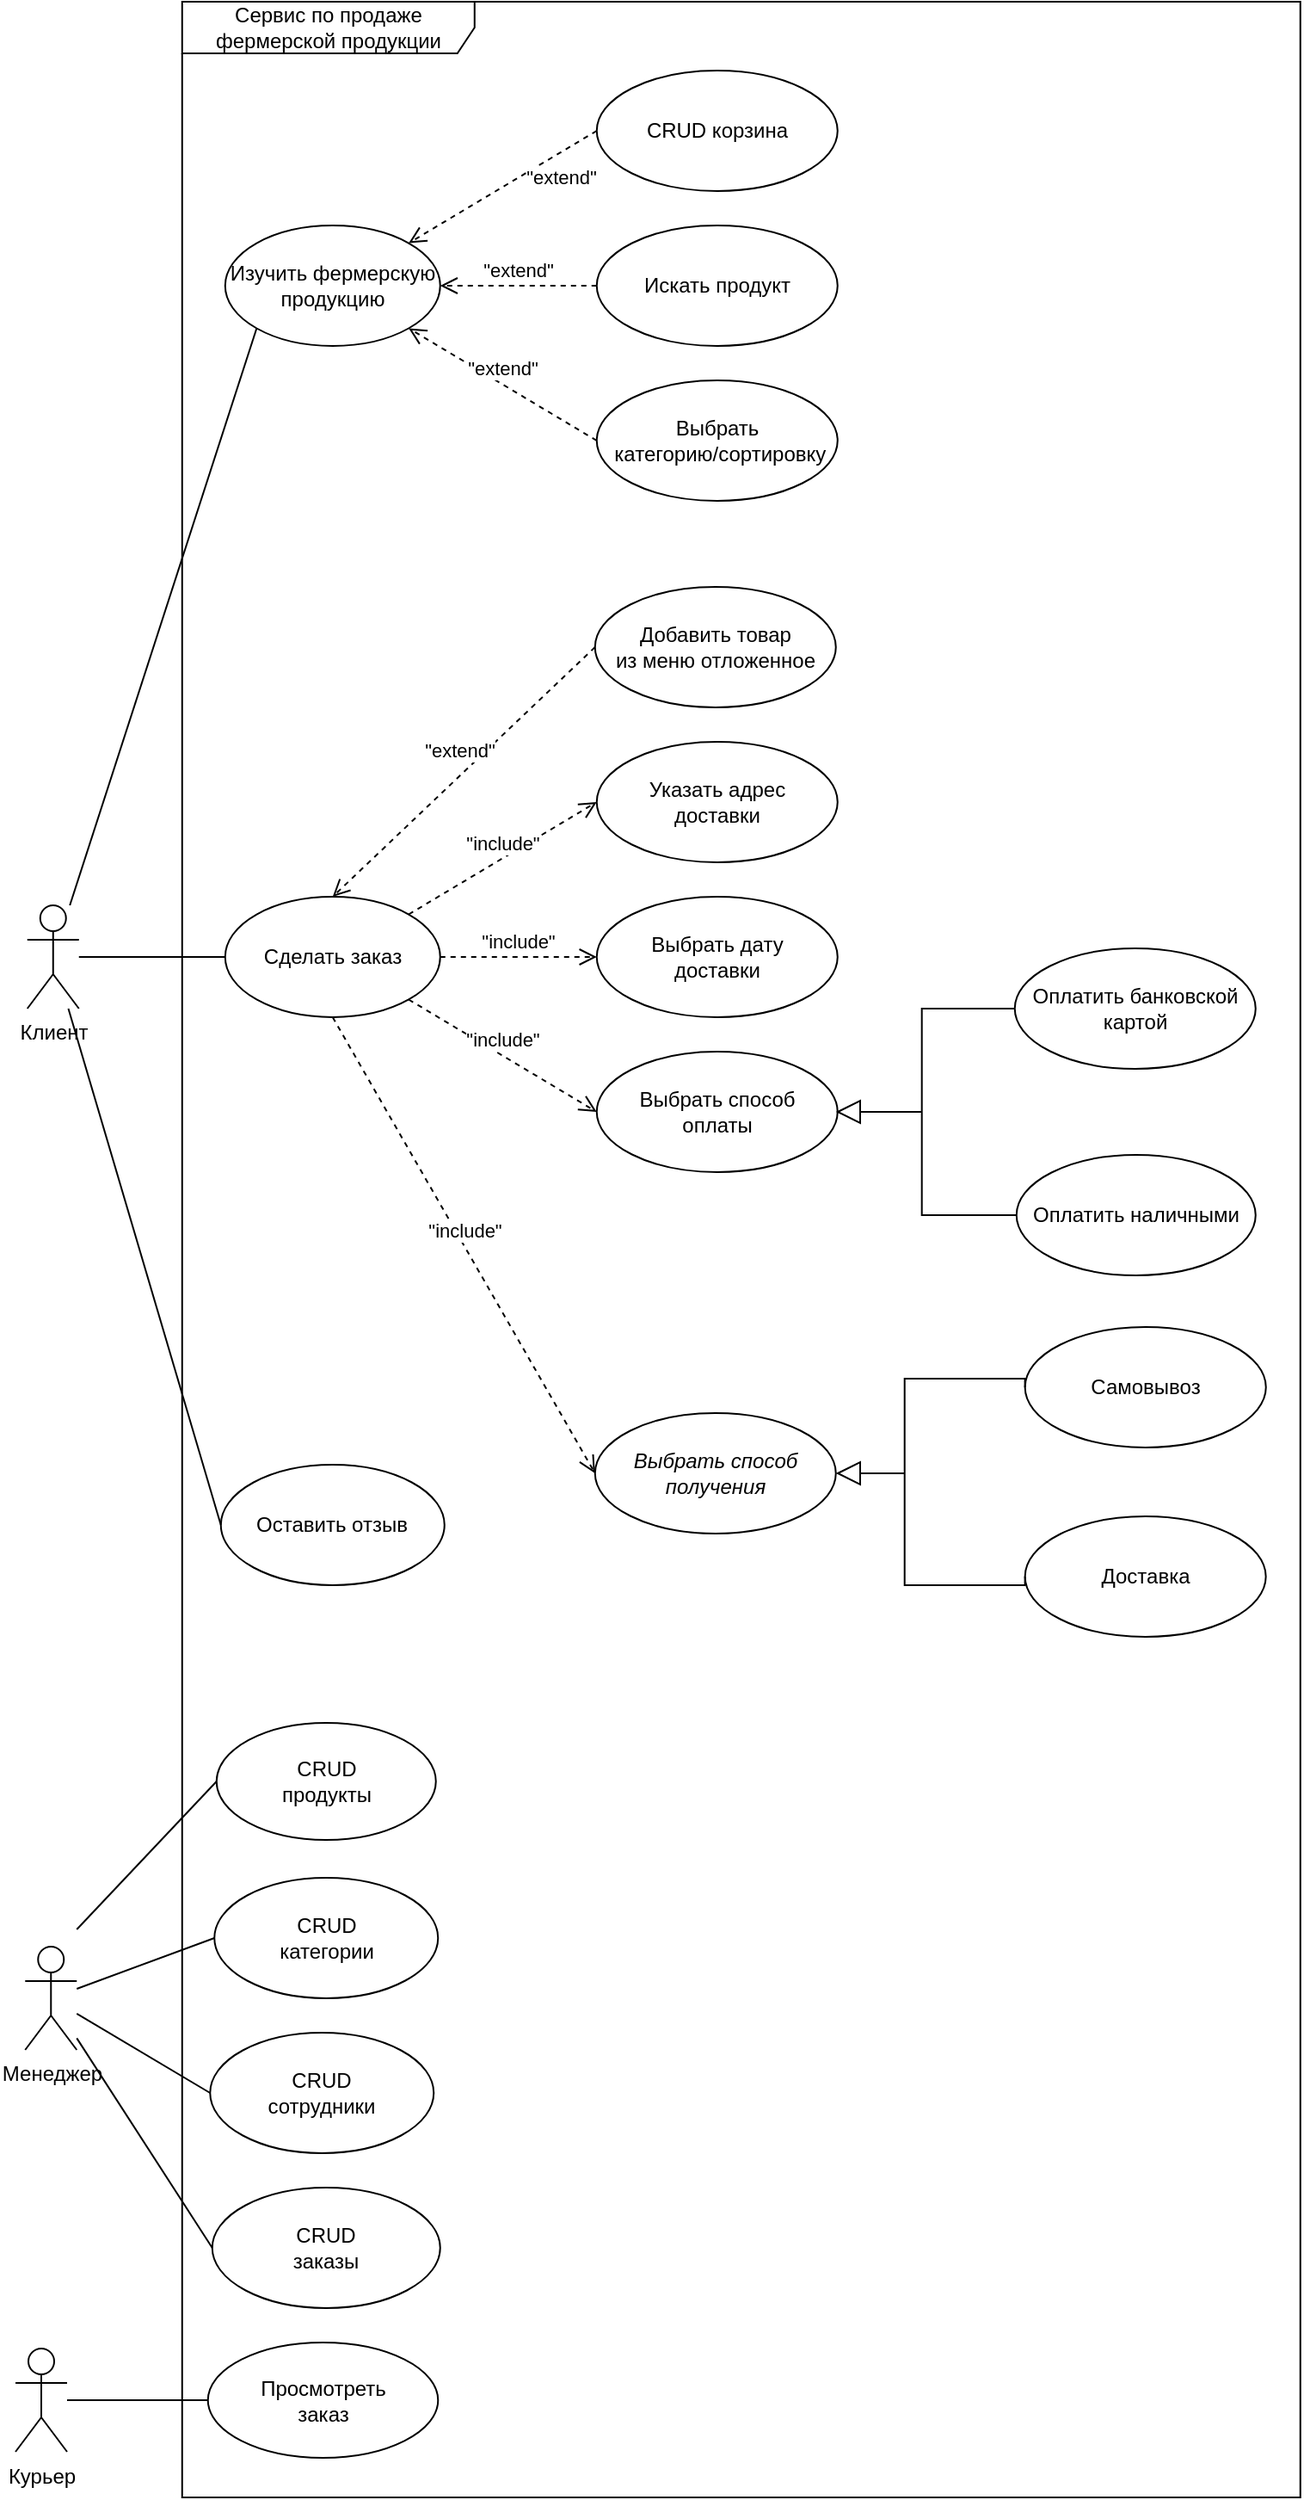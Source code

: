 <mxfile version="24.8.6">
  <diagram name="Страница — 3" id="hSJmF1-Jjg3XGRygfN6d">
    <mxGraphModel dx="232" dy="-222" grid="1" gridSize="10" guides="1" tooltips="1" connect="1" arrows="1" fold="1" page="1" pageScale="1" pageWidth="827" pageHeight="1169" math="0" shadow="0">
      <root>
        <mxCell id="0" />
        <mxCell id="1" parent="0" />
        <mxCell id="nKVaXOCoi4U3utTOkRe5-1" value="Сервис по продаже фермерской продукции" style="shape=umlFrame;whiteSpace=wrap;html=1;pointerEvents=0;width=170;height=30;" parent="1" vertex="1">
          <mxGeometry x="976.88" y="1200" width="650" height="1450" as="geometry" />
        </mxCell>
        <mxCell id="nKVaXOCoi4U3utTOkRe5-2" value="Изучить фермерскую продукцию" style="ellipse;whiteSpace=wrap;html=1;" parent="1" vertex="1">
          <mxGeometry x="1001.88" y="1330" width="125" height="70" as="geometry" />
        </mxCell>
        <mxCell id="nKVaXOCoi4U3utTOkRe5-3" value="Сделать заказ" style="ellipse;whiteSpace=wrap;html=1;" parent="1" vertex="1">
          <mxGeometry x="1001.88" y="1720" width="125" height="70" as="geometry" />
        </mxCell>
        <mxCell id="nKVaXOCoi4U3utTOkRe5-4" value="Добавить товар&lt;div&gt;из меню отложенное&lt;/div&gt;" style="ellipse;whiteSpace=wrap;html=1;" parent="1" vertex="1">
          <mxGeometry x="1216.88" y="1540" width="140" height="70" as="geometry" />
        </mxCell>
        <mxCell id="nKVaXOCoi4U3utTOkRe5-5" value="&quot;extend&quot;" style="html=1;verticalAlign=bottom;endArrow=open;dashed=1;endSize=8;curved=0;rounded=0;exitX=0;exitY=0.5;exitDx=0;exitDy=0;entryX=0.5;entryY=0;entryDx=0;entryDy=0;" parent="1" source="nKVaXOCoi4U3utTOkRe5-4" target="nKVaXOCoi4U3utTOkRe5-3" edge="1">
          <mxGeometry x="-0.015" y="-5" relative="1" as="geometry">
            <mxPoint x="1479.38" y="1810" as="sourcePoint" />
            <mxPoint x="1376.88" y="1830" as="targetPoint" />
            <mxPoint y="1" as="offset" />
          </mxGeometry>
        </mxCell>
        <mxCell id="nKVaXOCoi4U3utTOkRe5-6" value="&lt;span style=&quot;font-style: normal;&quot;&gt;Выбрать способ&lt;/span&gt;&lt;div&gt;&lt;span style=&quot;font-style: normal;&quot;&gt;оплаты&lt;/span&gt;&lt;/div&gt;" style="ellipse;whiteSpace=wrap;html=1;fontStyle=2" parent="1" vertex="1">
          <mxGeometry x="1217.88" y="1810" width="140" height="70" as="geometry" />
        </mxCell>
        <mxCell id="nKVaXOCoi4U3utTOkRe5-7" value="&quot;include&quot;" style="html=1;verticalAlign=bottom;endArrow=open;dashed=1;endSize=8;curved=0;rounded=0;entryX=0;entryY=0.5;entryDx=0;entryDy=0;exitX=1;exitY=1;exitDx=0;exitDy=0;" parent="1" source="nKVaXOCoi4U3utTOkRe5-3" target="nKVaXOCoi4U3utTOkRe5-6" edge="1">
          <mxGeometry relative="1" as="geometry">
            <mxPoint x="1266.88" y="1830" as="sourcePoint" />
            <mxPoint x="1186.88" y="1830" as="targetPoint" />
          </mxGeometry>
        </mxCell>
        <mxCell id="nKVaXOCoi4U3utTOkRe5-10" value="Искать продукт" style="ellipse;whiteSpace=wrap;html=1;" parent="1" vertex="1">
          <mxGeometry x="1217.88" y="1330" width="140" height="70" as="geometry" />
        </mxCell>
        <mxCell id="nKVaXOCoi4U3utTOkRe5-11" value="&quot;extend&quot;" style="html=1;verticalAlign=bottom;endArrow=open;dashed=1;endSize=8;curved=0;rounded=0;entryX=1;entryY=0.5;entryDx=0;entryDy=0;exitX=0;exitY=0.5;exitDx=0;exitDy=0;" parent="1" source="nKVaXOCoi4U3utTOkRe5-10" target="nKVaXOCoi4U3utTOkRe5-2" edge="1">
          <mxGeometry relative="1" as="geometry">
            <mxPoint x="1249.38" y="1404.5" as="sourcePoint" />
            <mxPoint x="1174.38" y="1404.5" as="targetPoint" />
          </mxGeometry>
        </mxCell>
        <mxCell id="nKVaXOCoi4U3utTOkRe5-12" value="Выбрать&lt;div&gt;&amp;nbsp;категорию/сортировку&lt;/div&gt;" style="ellipse;whiteSpace=wrap;html=1;" parent="1" vertex="1">
          <mxGeometry x="1217.88" y="1420" width="140" height="70" as="geometry" />
        </mxCell>
        <mxCell id="nKVaXOCoi4U3utTOkRe5-13" value="&quot;extend&quot;" style="html=1;verticalAlign=bottom;endArrow=open;dashed=1;endSize=8;curved=0;rounded=0;entryX=1;entryY=1;entryDx=0;entryDy=0;exitX=0;exitY=0.5;exitDx=0;exitDy=0;" parent="1" source="nKVaXOCoi4U3utTOkRe5-12" target="nKVaXOCoi4U3utTOkRe5-2" edge="1">
          <mxGeometry relative="1" as="geometry">
            <mxPoint x="1234.38" y="1580" as="sourcePoint" />
            <mxPoint x="1159.38" y="1580" as="targetPoint" />
          </mxGeometry>
        </mxCell>
        <mxCell id="nKVaXOCoi4U3utTOkRe5-14" value="CRUD корзина" style="ellipse;whiteSpace=wrap;html=1;" parent="1" vertex="1">
          <mxGeometry x="1217.88" y="1240" width="140" height="70" as="geometry" />
        </mxCell>
        <mxCell id="nKVaXOCoi4U3utTOkRe5-15" value="&quot;extend&quot;" style="html=1;verticalAlign=bottom;endArrow=open;dashed=1;endSize=8;curved=0;rounded=0;exitX=0;exitY=0.5;exitDx=0;exitDy=0;entryX=1;entryY=0;entryDx=0;entryDy=0;" parent="1" source="nKVaXOCoi4U3utTOkRe5-14" edge="1" target="nKVaXOCoi4U3utTOkRe5-2">
          <mxGeometry x="-0.429" y="20" relative="1" as="geometry">
            <mxPoint x="1566.88" y="1375" as="sourcePoint" />
            <mxPoint x="1079.88" y="1450" as="targetPoint" />
            <mxPoint as="offset" />
          </mxGeometry>
        </mxCell>
        <mxCell id="nKVaXOCoi4U3utTOkRe5-18" value="&lt;span style=&quot;font-style: normal;&quot;&gt;Указать адрес &lt;br&gt;доставки&lt;/span&gt;" style="ellipse;whiteSpace=wrap;html=1;fontStyle=2" parent="1" vertex="1">
          <mxGeometry x="1217.88" y="1630" width="140" height="70" as="geometry" />
        </mxCell>
        <mxCell id="nKVaXOCoi4U3utTOkRe5-19" value="&quot;include&quot;" style="html=1;verticalAlign=bottom;endArrow=open;dashed=1;endSize=8;curved=0;rounded=0;entryX=0;entryY=0.5;entryDx=0;entryDy=0;exitX=1;exitY=0;exitDx=0;exitDy=0;" parent="1" source="nKVaXOCoi4U3utTOkRe5-3" target="nKVaXOCoi4U3utTOkRe5-18" edge="1">
          <mxGeometry relative="1" as="geometry">
            <mxPoint x="1326.88" y="1827.5" as="sourcePoint" />
            <mxPoint x="1481.88" y="1842.5" as="targetPoint" />
          </mxGeometry>
        </mxCell>
        <mxCell id="nKVaXOCoi4U3utTOkRe5-20" value="Выбрать способ получения" style="ellipse;whiteSpace=wrap;html=1;fontStyle=2" parent="1" vertex="1">
          <mxGeometry x="1216.88" y="2020" width="140" height="70" as="geometry" />
        </mxCell>
        <mxCell id="nKVaXOCoi4U3utTOkRe5-21" value="&quot;include&quot;" style="html=1;verticalAlign=bottom;endArrow=open;dashed=1;endSize=8;curved=0;rounded=0;entryX=0;entryY=0.5;entryDx=0;entryDy=0;exitX=0.5;exitY=1;exitDx=0;exitDy=0;" parent="1" source="nKVaXOCoi4U3utTOkRe5-3" target="nKVaXOCoi4U3utTOkRe5-20" edge="1">
          <mxGeometry relative="1" as="geometry">
            <mxPoint x="976.88" y="1820" as="sourcePoint" />
            <mxPoint x="1056.88" y="1900" as="targetPoint" />
          </mxGeometry>
        </mxCell>
        <mxCell id="nKVaXOCoi4U3utTOkRe5-22" value="Самовывоз" style="ellipse;whiteSpace=wrap;html=1;" parent="1" vertex="1">
          <mxGeometry x="1466.83" y="1970" width="140.05" height="70" as="geometry" />
        </mxCell>
        <mxCell id="nKVaXOCoi4U3utTOkRe5-23" value="Доставка" style="ellipse;whiteSpace=wrap;html=1;" parent="1" vertex="1">
          <mxGeometry x="1466.83" y="2080" width="140" height="70" as="geometry" />
        </mxCell>
        <mxCell id="nKVaXOCoi4U3utTOkRe5-24" value="" style="html=1;verticalAlign=bottom;endArrow=block;curved=0;rounded=0;endFill=0;endSize=12;entryX=1;entryY=0.5;entryDx=0;entryDy=0;" parent="1" target="nKVaXOCoi4U3utTOkRe5-20" edge="1">
          <mxGeometry width="80" relative="1" as="geometry">
            <mxPoint x="1396.88" y="2055" as="sourcePoint" />
            <mxPoint x="1286.88" y="1935" as="targetPoint" />
          </mxGeometry>
        </mxCell>
        <mxCell id="nKVaXOCoi4U3utTOkRe5-25" style="edgeStyle=orthogonalEdgeStyle;rounded=0;orthogonalLoop=1;jettySize=auto;html=1;entryX=0;entryY=0.5;entryDx=0;entryDy=0;endArrow=none;endFill=0;exitX=0;exitY=0.5;exitDx=0;exitDy=0;" parent="1" source="nKVaXOCoi4U3utTOkRe5-23" target="nKVaXOCoi4U3utTOkRe5-22" edge="1">
          <mxGeometry relative="1" as="geometry">
            <mxPoint x="1856.83" y="1950" as="sourcePoint" />
            <mxPoint x="1836.83" y="1855" as="targetPoint" />
            <Array as="points">
              <mxPoint x="1396.83" y="2120" />
              <mxPoint x="1396.83" y="2000" />
            </Array>
          </mxGeometry>
        </mxCell>
        <mxCell id="nKVaXOCoi4U3utTOkRe5-26" value="Оставить отзыв" style="ellipse;whiteSpace=wrap;html=1;" parent="1" vertex="1">
          <mxGeometry x="999.38" y="2050" width="130" height="70" as="geometry" />
        </mxCell>
        <mxCell id="nKVaXOCoi4U3utTOkRe5-28" value="Оплатить банковской картой" style="ellipse;whiteSpace=wrap;html=1;" parent="1" vertex="1">
          <mxGeometry x="1460.88" y="1750" width="140" height="70" as="geometry" />
        </mxCell>
        <mxCell id="nKVaXOCoi4U3utTOkRe5-29" value="Оплатить наличными" style="ellipse;whiteSpace=wrap;html=1;" parent="1" vertex="1">
          <mxGeometry x="1461.88" y="1870" width="139" height="70" as="geometry" />
        </mxCell>
        <mxCell id="nKVaXOCoi4U3utTOkRe5-30" value="" style="html=1;verticalAlign=bottom;endArrow=block;curved=0;rounded=0;endFill=0;endSize=12;entryX=1;entryY=0.5;entryDx=0;entryDy=0;" parent="1" edge="1">
          <mxGeometry width="80" relative="1" as="geometry">
            <mxPoint x="1406.88" y="1845" as="sourcePoint" />
            <mxPoint x="1356.88" y="1845" as="targetPoint" />
          </mxGeometry>
        </mxCell>
        <mxCell id="nKVaXOCoi4U3utTOkRe5-31" style="edgeStyle=orthogonalEdgeStyle;rounded=0;orthogonalLoop=1;jettySize=auto;html=1;entryX=0;entryY=0.5;entryDx=0;entryDy=0;endArrow=none;endFill=0;exitX=0;exitY=0.5;exitDx=0;exitDy=0;" parent="1" source="nKVaXOCoi4U3utTOkRe5-29" target="nKVaXOCoi4U3utTOkRe5-28" edge="1">
          <mxGeometry relative="1" as="geometry">
            <mxPoint x="1866.84" y="1735" as="sourcePoint" />
            <mxPoint x="1846.84" y="1640" as="targetPoint" />
            <Array as="points">
              <mxPoint x="1406.84" y="1905" />
              <mxPoint x="1406.84" y="1785" />
            </Array>
          </mxGeometry>
        </mxCell>
        <mxCell id="nKVaXOCoi4U3utTOkRe5-33" value="Клиент" style="shape=umlActor;verticalLabelPosition=bottom;verticalAlign=top;html=1;outlineConnect=0;rotation=0;" parent="1" vertex="1">
          <mxGeometry x="886.88" y="1725" width="30" height="60" as="geometry" />
        </mxCell>
        <mxCell id="nKVaXOCoi4U3utTOkRe5-35" value="" style="endArrow=none;html=1;rounded=0;entryX=0;entryY=1;entryDx=0;entryDy=0;" parent="1" source="nKVaXOCoi4U3utTOkRe5-33" target="nKVaXOCoi4U3utTOkRe5-2" edge="1">
          <mxGeometry width="50" height="50" relative="1" as="geometry">
            <mxPoint x="906.88" y="1510" as="sourcePoint" />
            <mxPoint x="1486.88" y="1710" as="targetPoint" />
          </mxGeometry>
        </mxCell>
        <mxCell id="nKVaXOCoi4U3utTOkRe5-36" value="" style="endArrow=none;html=1;rounded=0;entryX=0;entryY=0.5;entryDx=0;entryDy=0;" parent="1" source="nKVaXOCoi4U3utTOkRe5-33" target="nKVaXOCoi4U3utTOkRe5-3" edge="1">
          <mxGeometry width="50" height="50" relative="1" as="geometry">
            <mxPoint x="886.88" y="1650" as="sourcePoint" />
            <mxPoint x="1044.88" y="1520" as="targetPoint" />
          </mxGeometry>
        </mxCell>
        <mxCell id="nKVaXOCoi4U3utTOkRe5-38" value="CRUD&lt;br&gt;продукты" style="ellipse;whiteSpace=wrap;html=1;" parent="1" vertex="1">
          <mxGeometry x="996.88" y="2200" width="127.5" height="68" as="geometry" />
        </mxCell>
        <mxCell id="nKVaXOCoi4U3utTOkRe5-39" value="CRUD&lt;br&gt;категории" style="ellipse;whiteSpace=wrap;html=1;" parent="1" vertex="1">
          <mxGeometry x="995.63" y="2290" width="130" height="70" as="geometry" />
        </mxCell>
        <mxCell id="nKVaXOCoi4U3utTOkRe5-40" value="CRUD&lt;br&gt;сотрудники" style="ellipse;whiteSpace=wrap;html=1;" parent="1" vertex="1">
          <mxGeometry x="993.13" y="2380" width="130" height="70" as="geometry" />
        </mxCell>
        <mxCell id="nKVaXOCoi4U3utTOkRe5-44" value="Курьер" style="shape=umlActor;verticalLabelPosition=bottom;verticalAlign=top;html=1;outlineConnect=0;" parent="1" vertex="1">
          <mxGeometry x="880" y="2563.5" width="30" height="60" as="geometry" />
        </mxCell>
        <mxCell id="nKVaXOCoi4U3utTOkRe5-45" value="Просмотреть&lt;br&gt;заказ" style="ellipse;whiteSpace=wrap;html=1;" parent="1" vertex="1">
          <mxGeometry x="991.88" y="2560" width="133.75" height="67" as="geometry" />
        </mxCell>
        <mxCell id="nKVaXOCoi4U3utTOkRe5-46" value="" style="endArrow=none;html=1;rounded=0;exitX=0;exitY=0.5;exitDx=0;exitDy=0;" parent="1" source="nKVaXOCoi4U3utTOkRe5-45" target="nKVaXOCoi4U3utTOkRe5-44" edge="1">
          <mxGeometry width="50" height="50" relative="1" as="geometry">
            <mxPoint x="1210" y="2533.5" as="sourcePoint" />
            <mxPoint x="927.5" y="2526.5" as="targetPoint" />
          </mxGeometry>
        </mxCell>
        <mxCell id="nKVaXOCoi4U3utTOkRe5-47" value="CRUD&lt;br&gt;заказы" style="ellipse;whiteSpace=wrap;html=1;" parent="1" vertex="1">
          <mxGeometry x="994.38" y="2470" width="132.5" height="70" as="geometry" />
        </mxCell>
        <mxCell id="WLJyWYhtXDbgFlrZbiek-1" value="&lt;span style=&quot;font-style: normal;&quot;&gt;Выбрать дату&lt;br&gt;доставки&lt;/span&gt;" style="ellipse;whiteSpace=wrap;html=1;fontStyle=2" parent="1" vertex="1">
          <mxGeometry x="1217.88" y="1720" width="140" height="70" as="geometry" />
        </mxCell>
        <mxCell id="WLJyWYhtXDbgFlrZbiek-2" value="&quot;include&quot;" style="html=1;verticalAlign=bottom;endArrow=open;dashed=1;endSize=8;curved=0;rounded=0;entryX=0;entryY=0.5;entryDx=0;entryDy=0;exitX=1;exitY=0.5;exitDx=0;exitDy=0;" parent="1" source="nKVaXOCoi4U3utTOkRe5-3" target="WLJyWYhtXDbgFlrZbiek-1" edge="1">
          <mxGeometry relative="1" as="geometry">
            <mxPoint x="1296.88" y="1670" as="sourcePoint" />
            <mxPoint x="1376.88" y="1750" as="targetPoint" />
          </mxGeometry>
        </mxCell>
        <mxCell id="e55MAq1puEJmX3Qkhd2a-3" value="" style="endArrow=none;html=1;rounded=0;entryX=0;entryY=0.5;entryDx=0;entryDy=0;" edge="1" parent="1" source="nKVaXOCoi4U3utTOkRe5-33" target="nKVaXOCoi4U3utTOkRe5-26">
          <mxGeometry width="50" height="50" relative="1" as="geometry">
            <mxPoint x="861.88" y="1720" as="sourcePoint" />
            <mxPoint x="976.88" y="1866" as="targetPoint" />
          </mxGeometry>
        </mxCell>
        <mxCell id="e55MAq1puEJmX3Qkhd2a-4" value="" style="endArrow=none;html=1;rounded=0;exitX=0;exitY=0.5;exitDx=0;exitDy=0;" edge="1" parent="1" source="nKVaXOCoi4U3utTOkRe5-38">
          <mxGeometry width="50" height="50" relative="1" as="geometry">
            <mxPoint x="885.63" y="2158" as="sourcePoint" />
            <mxPoint x="915.63" y="2320" as="targetPoint" />
          </mxGeometry>
        </mxCell>
        <mxCell id="e55MAq1puEJmX3Qkhd2a-5" value="Менеджер" style="shape=umlActor;verticalLabelPosition=bottom;verticalAlign=top;html=1;outlineConnect=0;rotation=0;" vertex="1" parent="1">
          <mxGeometry x="885.63" y="2330" width="30" height="60" as="geometry" />
        </mxCell>
        <mxCell id="e55MAq1puEJmX3Qkhd2a-8" value="" style="endArrow=none;html=1;rounded=0;exitX=0;exitY=0.5;exitDx=0;exitDy=0;" edge="1" parent="1" source="nKVaXOCoi4U3utTOkRe5-39" target="e55MAq1puEJmX3Qkhd2a-5">
          <mxGeometry width="50" height="50" relative="1" as="geometry">
            <mxPoint x="1008.63" y="2354" as="sourcePoint" />
            <mxPoint x="925.63" y="2460" as="targetPoint" />
          </mxGeometry>
        </mxCell>
        <mxCell id="e55MAq1puEJmX3Qkhd2a-9" value="" style="endArrow=none;html=1;rounded=0;exitX=0;exitY=0.5;exitDx=0;exitDy=0;" edge="1" parent="1" source="nKVaXOCoi4U3utTOkRe5-40" target="e55MAq1puEJmX3Qkhd2a-5">
          <mxGeometry width="50" height="50" relative="1" as="geometry">
            <mxPoint x="975.63" y="2480" as="sourcePoint" />
            <mxPoint x="895.63" y="2509" as="targetPoint" />
          </mxGeometry>
        </mxCell>
        <mxCell id="e55MAq1puEJmX3Qkhd2a-10" value="" style="endArrow=none;html=1;rounded=0;exitX=0;exitY=0.5;exitDx=0;exitDy=0;" edge="1" parent="1" source="nKVaXOCoi4U3utTOkRe5-47" target="e55MAq1puEJmX3Qkhd2a-5">
          <mxGeometry width="50" height="50" relative="1" as="geometry">
            <mxPoint x="963.63" y="2486" as="sourcePoint" />
            <mxPoint x="885.63" y="2440" as="targetPoint" />
          </mxGeometry>
        </mxCell>
      </root>
    </mxGraphModel>
  </diagram>
</mxfile>
